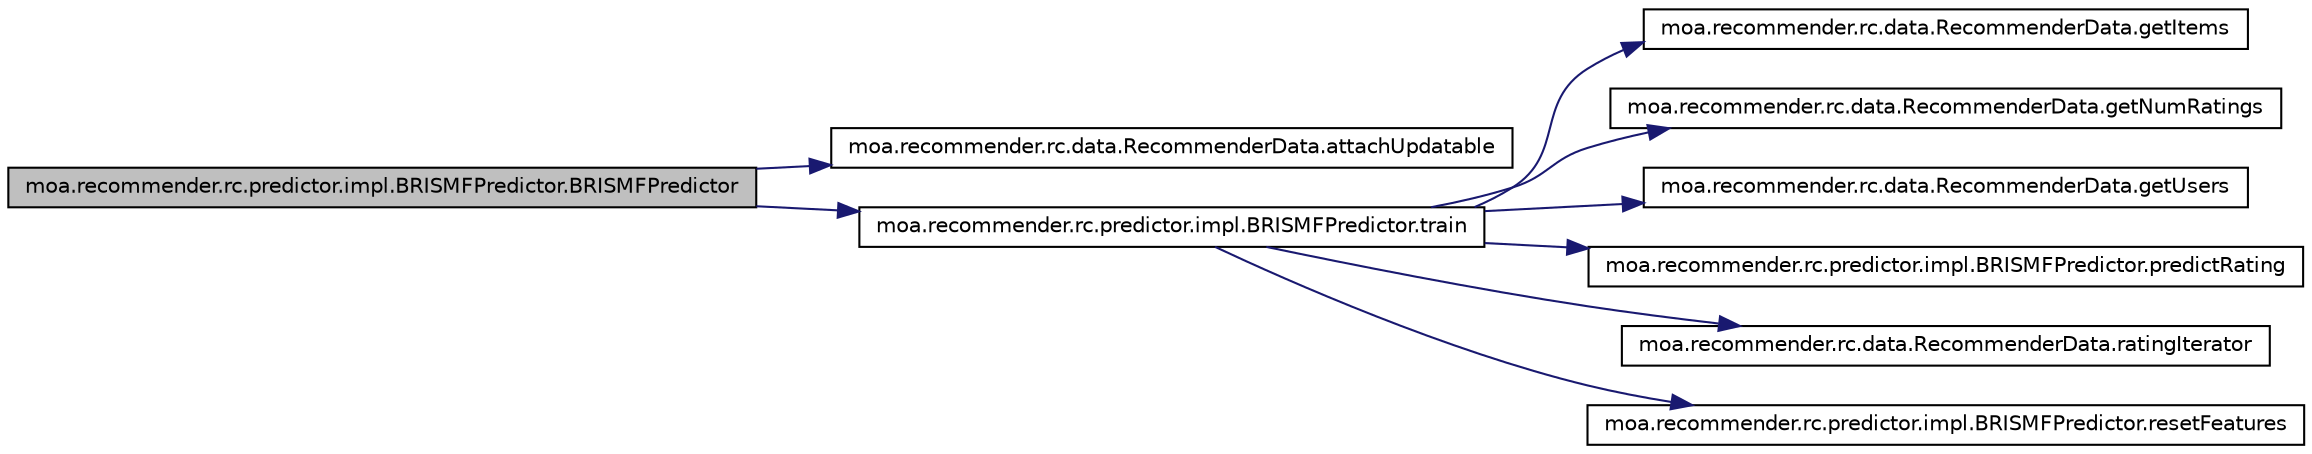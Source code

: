 digraph G
{
  edge [fontname="Helvetica",fontsize="10",labelfontname="Helvetica",labelfontsize="10"];
  node [fontname="Helvetica",fontsize="10",shape=record];
  rankdir=LR;
  Node1 [label="moa.recommender.rc.predictor.impl.BRISMFPredictor.BRISMFPredictor",height=0.2,width=0.4,color="black", fillcolor="grey75", style="filled" fontcolor="black"];
  Node1 -> Node2 [color="midnightblue",fontsize="10",style="solid",fontname="Helvetica"];
  Node2 [label="moa.recommender.rc.data.RecommenderData.attachUpdatable",height=0.2,width=0.4,color="black", fillcolor="white", style="filled",URL="$interfacemoa_1_1recommender_1_1rc_1_1data_1_1RecommenderData.html#ad73efe223eafca364e435c2e639ae41b"];
  Node1 -> Node3 [color="midnightblue",fontsize="10",style="solid",fontname="Helvetica"];
  Node3 [label="moa.recommender.rc.predictor.impl.BRISMFPredictor.train",height=0.2,width=0.4,color="black", fillcolor="white", style="filled",URL="$classmoa_1_1recommender_1_1rc_1_1predictor_1_1impl_1_1BRISMFPredictor.html#abe3526b29bfa4dc564c384267ae44d9b"];
  Node3 -> Node4 [color="midnightblue",fontsize="10",style="solid",fontname="Helvetica"];
  Node4 [label="moa.recommender.rc.data.RecommenderData.getItems",height=0.2,width=0.4,color="black", fillcolor="white", style="filled",URL="$interfacemoa_1_1recommender_1_1rc_1_1data_1_1RecommenderData.html#ad1f0b76b9d600c8392565f4b8c48f813"];
  Node3 -> Node5 [color="midnightblue",fontsize="10",style="solid",fontname="Helvetica"];
  Node5 [label="moa.recommender.rc.data.RecommenderData.getNumRatings",height=0.2,width=0.4,color="black", fillcolor="white", style="filled",URL="$interfacemoa_1_1recommender_1_1rc_1_1data_1_1RecommenderData.html#a1e9e2fa885622f67246dd1f6fc079c92"];
  Node3 -> Node6 [color="midnightblue",fontsize="10",style="solid",fontname="Helvetica"];
  Node6 [label="moa.recommender.rc.data.RecommenderData.getUsers",height=0.2,width=0.4,color="black", fillcolor="white", style="filled",URL="$interfacemoa_1_1recommender_1_1rc_1_1data_1_1RecommenderData.html#a0d9efb7c95112628707b851c1cc21b74"];
  Node3 -> Node7 [color="midnightblue",fontsize="10",style="solid",fontname="Helvetica"];
  Node7 [label="moa.recommender.rc.predictor.impl.BRISMFPredictor.predictRating",height=0.2,width=0.4,color="black", fillcolor="white", style="filled",URL="$classmoa_1_1recommender_1_1rc_1_1predictor_1_1impl_1_1BRISMFPredictor.html#a59a7c46bea112384c6cdf1ac90895874"];
  Node3 -> Node8 [color="midnightblue",fontsize="10",style="solid",fontname="Helvetica"];
  Node8 [label="moa.recommender.rc.data.RecommenderData.ratingIterator",height=0.2,width=0.4,color="black", fillcolor="white", style="filled",URL="$interfacemoa_1_1recommender_1_1rc_1_1data_1_1RecommenderData.html#a41e907f39d719688c4a5499829e04b8b"];
  Node3 -> Node9 [color="midnightblue",fontsize="10",style="solid",fontname="Helvetica"];
  Node9 [label="moa.recommender.rc.predictor.impl.BRISMFPredictor.resetFeatures",height=0.2,width=0.4,color="black", fillcolor="white", style="filled",URL="$classmoa_1_1recommender_1_1rc_1_1predictor_1_1impl_1_1BRISMFPredictor.html#ab2b684b2a6cfe3a1866eaa1a0abcc392"];
}
